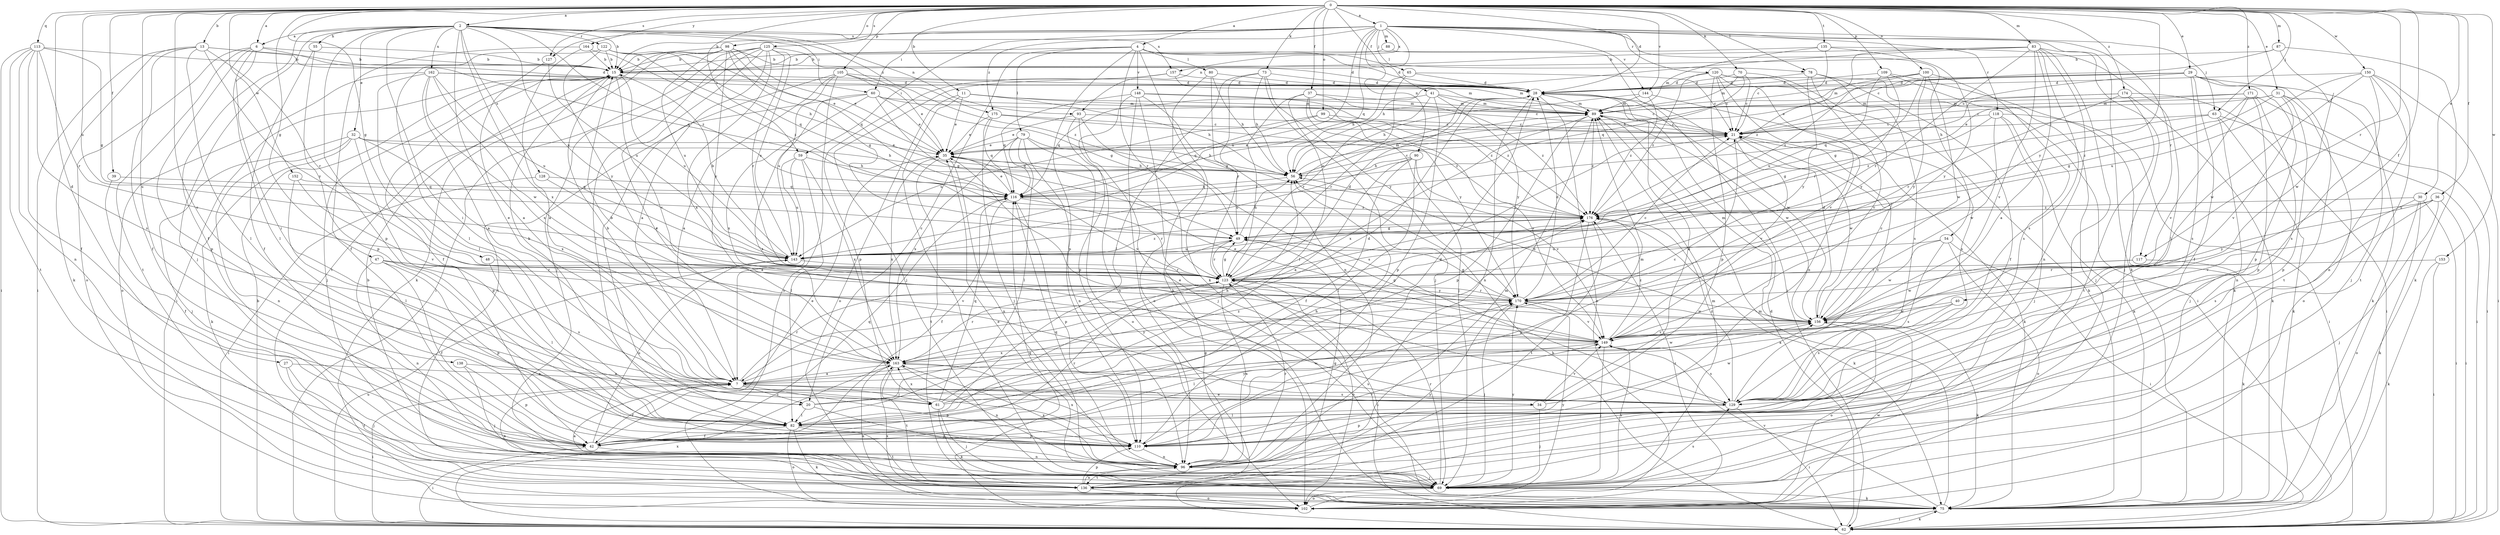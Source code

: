 strict digraph  {
0;
1;
2;
4;
6;
7;
11;
13;
15;
20;
21;
27;
28;
29;
30;
31;
32;
34;
35;
36;
37;
39;
40;
41;
42;
47;
48;
49;
54;
55;
56;
59;
60;
61;
62;
63;
65;
69;
70;
73;
75;
78;
79;
80;
82;
83;
87;
88;
89;
90;
93;
96;
98;
99;
100;
102;
105;
109;
110;
113;
116;
117;
118;
120;
122;
123;
125;
127;
128;
129;
135;
136;
138;
143;
144;
148;
149;
150;
152;
153;
156;
157;
162;
163;
164;
170;
171;
174;
175;
176;
0 -> 1  [label=a];
0 -> 2  [label=a];
0 -> 4  [label=a];
0 -> 6  [label=a];
0 -> 11  [label=b];
0 -> 13  [label=b];
0 -> 20  [label=c];
0 -> 27  [label=d];
0 -> 28  [label=d];
0 -> 29  [label=e];
0 -> 30  [label=e];
0 -> 31  [label=e];
0 -> 36  [label=f];
0 -> 37  [label=f];
0 -> 39  [label=f];
0 -> 40  [label=f];
0 -> 41  [label=f];
0 -> 47  [label=g];
0 -> 48  [label=g];
0 -> 59  [label=i];
0 -> 63  [label=j];
0 -> 70  [label=k];
0 -> 73  [label=k];
0 -> 78  [label=l];
0 -> 83  [label=m];
0 -> 87  [label=m];
0 -> 98  [label=o];
0 -> 99  [label=o];
0 -> 100  [label=o];
0 -> 105  [label=p];
0 -> 109  [label=p];
0 -> 113  [label=q];
0 -> 117  [label=r];
0 -> 125  [label=s];
0 -> 127  [label=s];
0 -> 135  [label=t];
0 -> 138  [label=u];
0 -> 143  [label=u];
0 -> 144  [label=v];
0 -> 150  [label=w];
0 -> 152  [label=w];
0 -> 153  [label=w];
0 -> 164  [label=y];
0 -> 170  [label=y];
0 -> 171  [label=z];
0 -> 174  [label=z];
1 -> 15  [label=b];
1 -> 54  [label=h];
1 -> 59  [label=i];
1 -> 60  [label=i];
1 -> 63  [label=j];
1 -> 65  [label=j];
1 -> 75  [label=k];
1 -> 88  [label=m];
1 -> 90  [label=n];
1 -> 93  [label=n];
1 -> 116  [label=q];
1 -> 117  [label=r];
1 -> 118  [label=r];
1 -> 120  [label=r];
1 -> 127  [label=s];
1 -> 143  [label=u];
1 -> 144  [label=v];
1 -> 157  [label=x];
1 -> 175  [label=z];
2 -> 6  [label=a];
2 -> 15  [label=b];
2 -> 32  [label=e];
2 -> 34  [label=e];
2 -> 42  [label=f];
2 -> 55  [label=h];
2 -> 60  [label=i];
2 -> 61  [label=i];
2 -> 69  [label=j];
2 -> 93  [label=n];
2 -> 110  [label=p];
2 -> 122  [label=r];
2 -> 128  [label=s];
2 -> 143  [label=u];
2 -> 157  [label=x];
2 -> 162  [label=x];
2 -> 163  [label=x];
2 -> 175  [label=z];
2 -> 176  [label=z];
4 -> 15  [label=b];
4 -> 20  [label=c];
4 -> 28  [label=d];
4 -> 75  [label=k];
4 -> 78  [label=l];
4 -> 79  [label=l];
4 -> 80  [label=l];
4 -> 110  [label=p];
4 -> 123  [label=r];
4 -> 148  [label=v];
6 -> 15  [label=b];
6 -> 28  [label=d];
6 -> 61  [label=i];
6 -> 82  [label=l];
6 -> 102  [label=o];
6 -> 110  [label=p];
6 -> 136  [label=t];
7 -> 15  [label=b];
7 -> 20  [label=c];
7 -> 21  [label=c];
7 -> 28  [label=d];
7 -> 34  [label=e];
7 -> 42  [label=f];
7 -> 61  [label=i];
7 -> 62  [label=i];
7 -> 110  [label=p];
7 -> 123  [label=r];
7 -> 129  [label=s];
11 -> 35  [label=e];
11 -> 56  [label=h];
11 -> 69  [label=j];
11 -> 89  [label=m];
11 -> 102  [label=o];
11 -> 176  [label=z];
13 -> 15  [label=b];
13 -> 42  [label=f];
13 -> 62  [label=i];
13 -> 75  [label=k];
13 -> 82  [label=l];
13 -> 116  [label=q];
13 -> 123  [label=r];
13 -> 170  [label=y];
15 -> 28  [label=d];
15 -> 42  [label=f];
15 -> 62  [label=i];
15 -> 69  [label=j];
15 -> 143  [label=u];
15 -> 149  [label=v];
20 -> 15  [label=b];
20 -> 82  [label=l];
20 -> 96  [label=n];
20 -> 156  [label=w];
20 -> 176  [label=z];
21 -> 35  [label=e];
21 -> 75  [label=k];
21 -> 149  [label=v];
21 -> 156  [label=w];
27 -> 7  [label=a];
27 -> 69  [label=j];
27 -> 136  [label=t];
28 -> 89  [label=m];
28 -> 96  [label=n];
28 -> 102  [label=o];
28 -> 123  [label=r];
28 -> 156  [label=w];
29 -> 21  [label=c];
29 -> 28  [label=d];
29 -> 35  [label=e];
29 -> 42  [label=f];
29 -> 69  [label=j];
29 -> 89  [label=m];
29 -> 110  [label=p];
29 -> 129  [label=s];
29 -> 136  [label=t];
30 -> 62  [label=i];
30 -> 75  [label=k];
30 -> 102  [label=o];
30 -> 149  [label=v];
30 -> 176  [label=z];
31 -> 35  [label=e];
31 -> 49  [label=g];
31 -> 75  [label=k];
31 -> 89  [label=m];
31 -> 102  [label=o];
31 -> 110  [label=p];
31 -> 149  [label=v];
32 -> 35  [label=e];
32 -> 56  [label=h];
32 -> 69  [label=j];
32 -> 75  [label=k];
32 -> 96  [label=n];
32 -> 110  [label=p];
32 -> 163  [label=x];
34 -> 28  [label=d];
34 -> 69  [label=j];
34 -> 82  [label=l];
34 -> 149  [label=v];
34 -> 156  [label=w];
35 -> 56  [label=h];
35 -> 96  [label=n];
35 -> 136  [label=t];
35 -> 149  [label=v];
35 -> 163  [label=x];
36 -> 62  [label=i];
36 -> 69  [label=j];
36 -> 129  [label=s];
36 -> 170  [label=y];
36 -> 176  [label=z];
37 -> 69  [label=j];
37 -> 82  [label=l];
37 -> 89  [label=m];
37 -> 123  [label=r];
37 -> 170  [label=y];
37 -> 176  [label=z];
39 -> 42  [label=f];
39 -> 116  [label=q];
40 -> 7  [label=a];
40 -> 129  [label=s];
40 -> 156  [label=w];
41 -> 21  [label=c];
41 -> 89  [label=m];
41 -> 110  [label=p];
41 -> 116  [label=q];
41 -> 123  [label=r];
41 -> 170  [label=y];
42 -> 35  [label=e];
42 -> 62  [label=i];
42 -> 96  [label=n];
42 -> 116  [label=q];
42 -> 123  [label=r];
42 -> 143  [label=u];
42 -> 170  [label=y];
47 -> 42  [label=f];
47 -> 96  [label=n];
47 -> 110  [label=p];
47 -> 123  [label=r];
47 -> 129  [label=s];
47 -> 149  [label=v];
48 -> 82  [label=l];
48 -> 123  [label=r];
49 -> 56  [label=h];
49 -> 123  [label=r];
49 -> 143  [label=u];
54 -> 62  [label=i];
54 -> 102  [label=o];
54 -> 129  [label=s];
54 -> 143  [label=u];
54 -> 156  [label=w];
55 -> 15  [label=b];
55 -> 42  [label=f];
55 -> 110  [label=p];
56 -> 21  [label=c];
56 -> 89  [label=m];
56 -> 116  [label=q];
59 -> 7  [label=a];
59 -> 56  [label=h];
59 -> 82  [label=l];
59 -> 143  [label=u];
59 -> 163  [label=x];
60 -> 21  [label=c];
60 -> 35  [label=e];
60 -> 49  [label=g];
60 -> 89  [label=m];
60 -> 129  [label=s];
60 -> 136  [label=t];
60 -> 163  [label=x];
61 -> 56  [label=h];
61 -> 69  [label=j];
61 -> 75  [label=k];
61 -> 89  [label=m];
61 -> 116  [label=q];
61 -> 163  [label=x];
61 -> 176  [label=z];
62 -> 15  [label=b];
62 -> 28  [label=d];
62 -> 56  [label=h];
62 -> 75  [label=k];
62 -> 143  [label=u];
62 -> 163  [label=x];
63 -> 21  [label=c];
63 -> 62  [label=i];
63 -> 69  [label=j];
63 -> 75  [label=k];
63 -> 176  [label=z];
65 -> 21  [label=c];
65 -> 28  [label=d];
65 -> 56  [label=h];
65 -> 143  [label=u];
69 -> 7  [label=a];
69 -> 15  [label=b];
69 -> 35  [label=e];
69 -> 75  [label=k];
69 -> 89  [label=m];
69 -> 102  [label=o];
69 -> 123  [label=r];
69 -> 129  [label=s];
69 -> 149  [label=v];
69 -> 170  [label=y];
70 -> 21  [label=c];
70 -> 28  [label=d];
70 -> 89  [label=m];
70 -> 116  [label=q];
70 -> 170  [label=y];
73 -> 28  [label=d];
73 -> 56  [label=h];
73 -> 69  [label=j];
73 -> 82  [label=l];
73 -> 96  [label=n];
73 -> 170  [label=y];
75 -> 62  [label=i];
75 -> 89  [label=m];
75 -> 149  [label=v];
75 -> 163  [label=x];
78 -> 28  [label=d];
78 -> 42  [label=f];
78 -> 129  [label=s];
78 -> 149  [label=v];
78 -> 170  [label=y];
79 -> 35  [label=e];
79 -> 56  [label=h];
79 -> 82  [label=l];
79 -> 96  [label=n];
79 -> 102  [label=o];
79 -> 116  [label=q];
79 -> 163  [label=x];
80 -> 28  [label=d];
80 -> 56  [label=h];
80 -> 75  [label=k];
80 -> 123  [label=r];
82 -> 28  [label=d];
82 -> 42  [label=f];
82 -> 75  [label=k];
82 -> 102  [label=o];
82 -> 110  [label=p];
82 -> 136  [label=t];
83 -> 7  [label=a];
83 -> 15  [label=b];
83 -> 56  [label=h];
83 -> 69  [label=j];
83 -> 96  [label=n];
83 -> 123  [label=r];
83 -> 129  [label=s];
83 -> 136  [label=t];
83 -> 149  [label=v];
83 -> 176  [label=z];
87 -> 15  [label=b];
87 -> 21  [label=c];
87 -> 75  [label=k];
87 -> 156  [label=w];
88 -> 15  [label=b];
88 -> 62  [label=i];
89 -> 21  [label=c];
89 -> 110  [label=p];
89 -> 156  [label=w];
89 -> 163  [label=x];
89 -> 176  [label=z];
90 -> 7  [label=a];
90 -> 42  [label=f];
90 -> 56  [label=h];
90 -> 82  [label=l];
90 -> 143  [label=u];
90 -> 149  [label=v];
93 -> 21  [label=c];
93 -> 35  [label=e];
93 -> 69  [label=j];
93 -> 96  [label=n];
93 -> 129  [label=s];
96 -> 49  [label=g];
96 -> 69  [label=j];
96 -> 89  [label=m];
96 -> 116  [label=q];
96 -> 123  [label=r];
96 -> 136  [label=t];
96 -> 163  [label=x];
98 -> 15  [label=b];
98 -> 28  [label=d];
98 -> 35  [label=e];
98 -> 49  [label=g];
98 -> 75  [label=k];
98 -> 116  [label=q];
98 -> 136  [label=t];
98 -> 143  [label=u];
98 -> 170  [label=y];
99 -> 21  [label=c];
99 -> 116  [label=q];
99 -> 143  [label=u];
99 -> 149  [label=v];
100 -> 28  [label=d];
100 -> 49  [label=g];
100 -> 56  [label=h];
100 -> 129  [label=s];
100 -> 156  [label=w];
100 -> 170  [label=y];
100 -> 176  [label=z];
102 -> 116  [label=q];
102 -> 156  [label=w];
102 -> 170  [label=y];
102 -> 176  [label=z];
105 -> 7  [label=a];
105 -> 28  [label=d];
105 -> 35  [label=e];
105 -> 49  [label=g];
105 -> 82  [label=l];
105 -> 102  [label=o];
105 -> 143  [label=u];
109 -> 28  [label=d];
109 -> 69  [label=j];
109 -> 75  [label=k];
109 -> 123  [label=r];
109 -> 143  [label=u];
110 -> 56  [label=h];
110 -> 96  [label=n];
110 -> 149  [label=v];
110 -> 163  [label=x];
113 -> 15  [label=b];
113 -> 42  [label=f];
113 -> 49  [label=g];
113 -> 62  [label=i];
113 -> 96  [label=n];
113 -> 123  [label=r];
113 -> 129  [label=s];
113 -> 136  [label=t];
116 -> 35  [label=e];
116 -> 42  [label=f];
116 -> 110  [label=p];
116 -> 123  [label=r];
116 -> 176  [label=z];
117 -> 75  [label=k];
117 -> 123  [label=r];
117 -> 156  [label=w];
118 -> 21  [label=c];
118 -> 49  [label=g];
118 -> 62  [label=i];
118 -> 69  [label=j];
118 -> 75  [label=k];
118 -> 156  [label=w];
120 -> 21  [label=c];
120 -> 28  [label=d];
120 -> 62  [label=i];
120 -> 75  [label=k];
120 -> 96  [label=n];
120 -> 110  [label=p];
120 -> 149  [label=v];
120 -> 176  [label=z];
122 -> 15  [label=b];
122 -> 35  [label=e];
122 -> 56  [label=h];
122 -> 82  [label=l];
122 -> 116  [label=q];
122 -> 170  [label=y];
123 -> 21  [label=c];
123 -> 28  [label=d];
123 -> 49  [label=g];
123 -> 62  [label=i];
123 -> 96  [label=n];
123 -> 102  [label=o];
123 -> 170  [label=y];
125 -> 7  [label=a];
125 -> 15  [label=b];
125 -> 62  [label=i];
125 -> 69  [label=j];
125 -> 82  [label=l];
125 -> 123  [label=r];
125 -> 129  [label=s];
125 -> 143  [label=u];
125 -> 163  [label=x];
125 -> 176  [label=z];
127 -> 7  [label=a];
127 -> 143  [label=u];
128 -> 62  [label=i];
128 -> 116  [label=q];
128 -> 123  [label=r];
129 -> 21  [label=c];
129 -> 35  [label=e];
129 -> 62  [label=i];
129 -> 110  [label=p];
129 -> 176  [label=z];
135 -> 15  [label=b];
135 -> 21  [label=c];
135 -> 82  [label=l];
135 -> 89  [label=m];
135 -> 170  [label=y];
136 -> 7  [label=a];
136 -> 49  [label=g];
136 -> 96  [label=n];
136 -> 102  [label=o];
136 -> 110  [label=p];
136 -> 170  [label=y];
138 -> 7  [label=a];
138 -> 69  [label=j];
138 -> 110  [label=p];
143 -> 15  [label=b];
143 -> 123  [label=r];
143 -> 176  [label=z];
144 -> 56  [label=h];
144 -> 89  [label=m];
144 -> 129  [label=s];
144 -> 176  [label=z];
148 -> 49  [label=g];
148 -> 62  [label=i];
148 -> 89  [label=m];
148 -> 102  [label=o];
148 -> 110  [label=p];
148 -> 116  [label=q];
148 -> 176  [label=z];
149 -> 35  [label=e];
149 -> 69  [label=j];
149 -> 82  [label=l];
149 -> 129  [label=s];
149 -> 163  [label=x];
149 -> 176  [label=z];
150 -> 28  [label=d];
150 -> 62  [label=i];
150 -> 96  [label=n];
150 -> 129  [label=s];
150 -> 136  [label=t];
150 -> 143  [label=u];
150 -> 156  [label=w];
152 -> 82  [label=l];
152 -> 116  [label=q];
152 -> 149  [label=v];
153 -> 62  [label=i];
153 -> 75  [label=k];
153 -> 123  [label=r];
156 -> 21  [label=c];
156 -> 28  [label=d];
156 -> 49  [label=g];
156 -> 56  [label=h];
156 -> 75  [label=k];
156 -> 89  [label=m];
156 -> 102  [label=o];
156 -> 149  [label=v];
157 -> 28  [label=d];
157 -> 69  [label=j];
157 -> 89  [label=m];
157 -> 110  [label=p];
162 -> 7  [label=a];
162 -> 28  [label=d];
162 -> 82  [label=l];
162 -> 89  [label=m];
162 -> 102  [label=o];
162 -> 143  [label=u];
162 -> 156  [label=w];
162 -> 163  [label=x];
163 -> 7  [label=a];
163 -> 15  [label=b];
163 -> 75  [label=k];
163 -> 96  [label=n];
163 -> 123  [label=r];
163 -> 129  [label=s];
163 -> 136  [label=t];
163 -> 156  [label=w];
163 -> 170  [label=y];
164 -> 7  [label=a];
164 -> 15  [label=b];
164 -> 42  [label=f];
164 -> 176  [label=z];
170 -> 21  [label=c];
170 -> 28  [label=d];
170 -> 49  [label=g];
170 -> 69  [label=j];
170 -> 123  [label=r];
170 -> 149  [label=v];
170 -> 156  [label=w];
171 -> 21  [label=c];
171 -> 62  [label=i];
171 -> 89  [label=m];
171 -> 96  [label=n];
171 -> 110  [label=p];
171 -> 149  [label=v];
171 -> 176  [label=z];
174 -> 62  [label=i];
174 -> 75  [label=k];
174 -> 89  [label=m];
174 -> 116  [label=q];
174 -> 123  [label=r];
174 -> 136  [label=t];
175 -> 21  [label=c];
175 -> 35  [label=e];
175 -> 69  [label=j];
175 -> 116  [label=q];
175 -> 176  [label=z];
176 -> 49  [label=g];
176 -> 75  [label=k];
176 -> 110  [label=p];
176 -> 136  [label=t];
}

